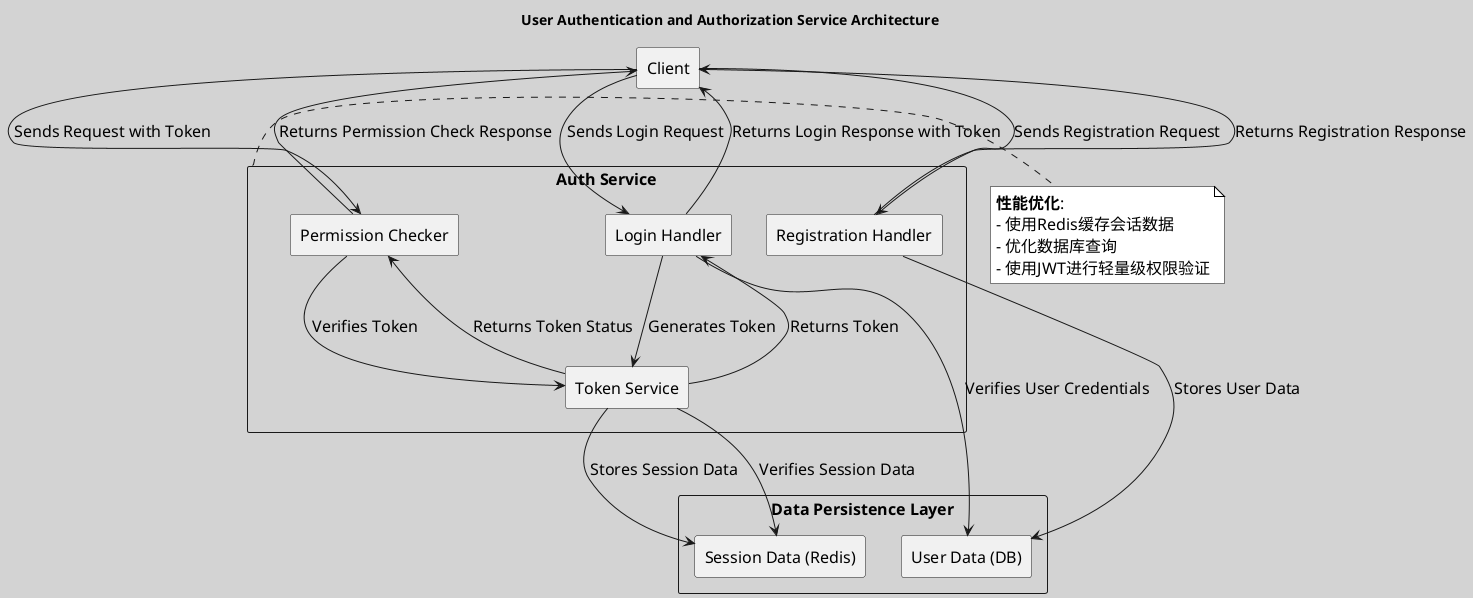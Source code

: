 @startuml

skinparam backgroundColor #D3D3D3
skinparam defaultFontName "Arial"
skinparam defaultFontSize 16
skinparam note {
  BackgroundColor #FFFFFF
  BorderColor #000000
  FontSize 16
  FontName "Arial"
}

title User Authentication and Authorization Service Architecture

rectangle "Client" as Client

rectangle "Auth Service" as Auth {
    rectangle "Login Handler" as LH
    rectangle "Registration Handler" as RegH
    rectangle "Token Service" as TS
    rectangle "Permission Checker" as PC
}

rectangle "Data Persistence Layer" as DPS {
    rectangle "User Data (DB)" as UD
    rectangle "Session Data (Redis)" as SD
}

Client -down-> LH : Sends Login Request
LH -down-> UD : Verifies User Credentials
LH -down-> TS : Generates Token
TS -down-> SD : Stores Session Data
TS -up-> LH : Returns Token
LH -up-> Client : Returns Login Response with Token

Client -down-> RegH : Sends Registration Request
RegH -down-> UD : Stores User Data
RegH -up-> Client : Returns Registration Response

Client -down-> PC : Sends Request with Token
PC -down-> TS : Verifies Token
TS -down-> SD : Verifies Session Data
TS -up-> PC : Returns Token Status
PC -up-> Client : Returns Permission Check Response

note right of Auth
  **性能优化**:
  - 使用Redis缓存会话数据
  - 优化数据库查询
  - 使用JWT进行轻量级权限验证
end note

@enduml
